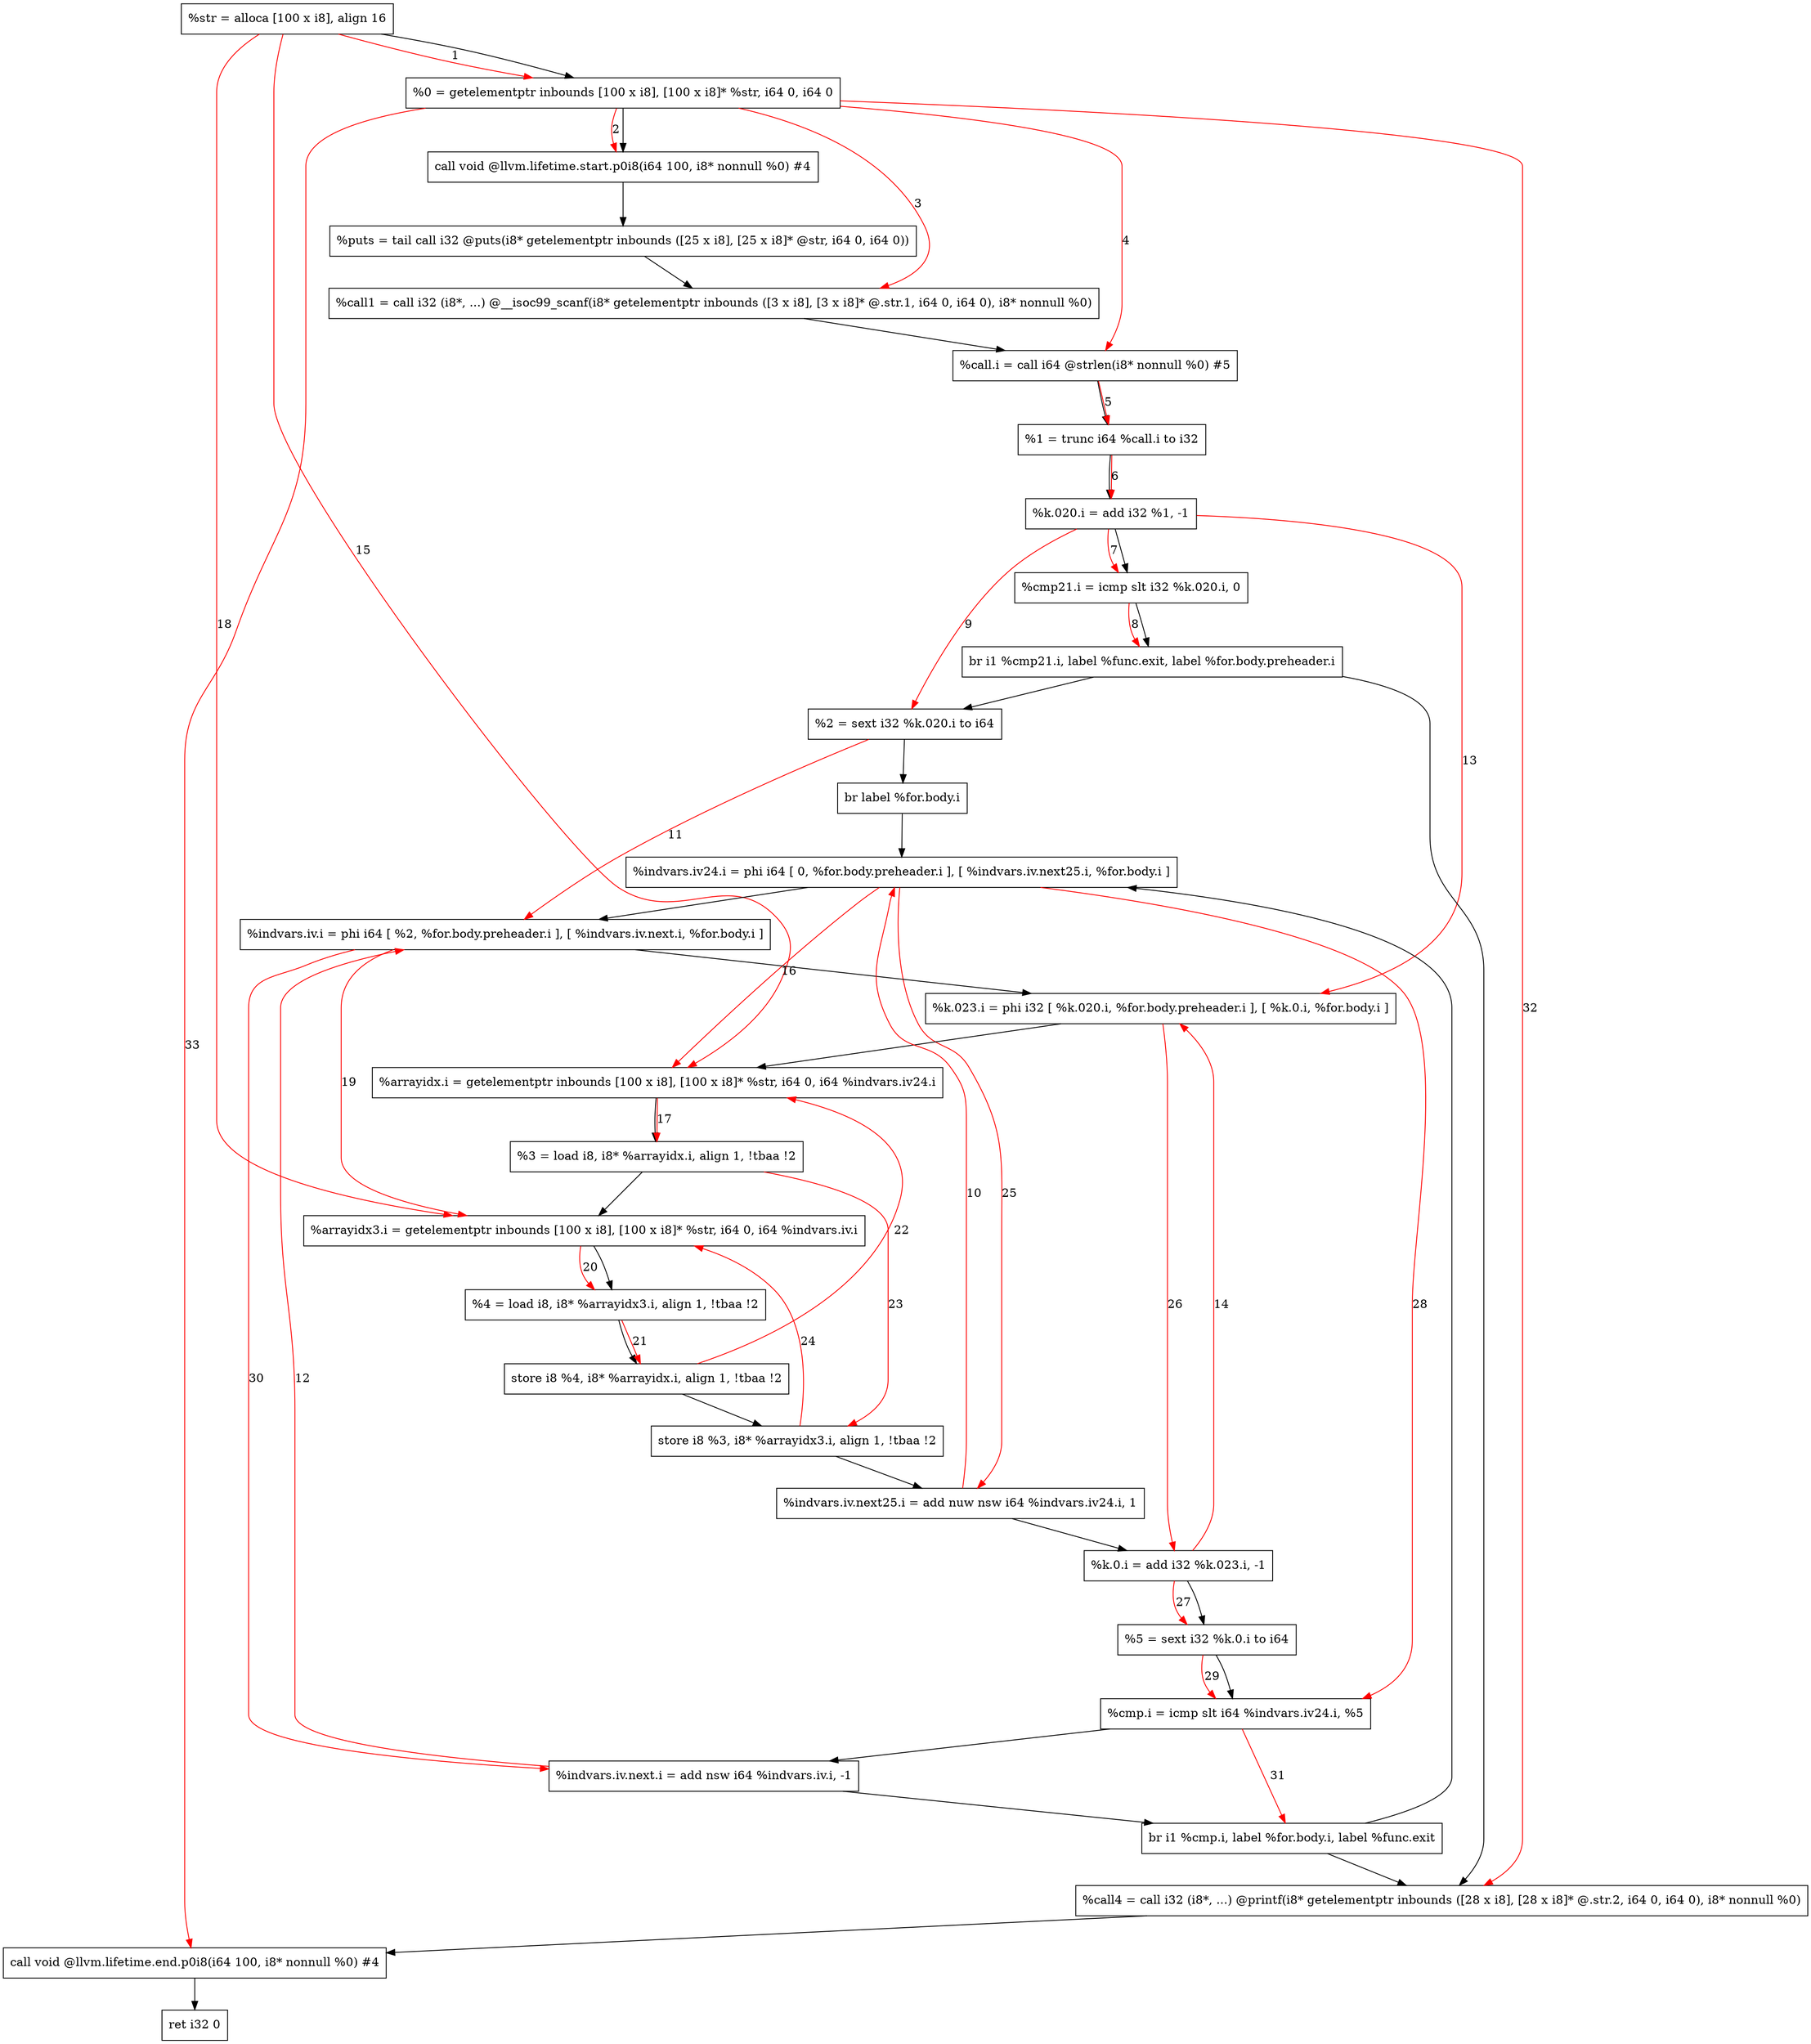 digraph "CDFG for'main' function" {
	Node0x55e88f2ce118[shape=record, label="  %str = alloca [100 x i8], align 16"]
	Node0x55e88f2d0598[shape=record, label="  %0 = getelementptr inbounds [100 x i8], [100 x i8]* %str, i64 0, i64 0"]
	Node0x55e88f2d07e8[shape=record, label="  call void @llvm.lifetime.start.p0i8(i64 100, i8* nonnull %0) #4"]
	Node0x55e88f2d0be0[shape=record, label="  %puts = tail call i32 @puts(i8* getelementptr inbounds ([25 x i8], [25 x i8]* @str, i64 0, i64 0))"]
	Node0x55e88f2d0e88[shape=record, label="  %call1 = call i32 (i8*, ...) @__isoc99_scanf(i8* getelementptr inbounds ([3 x i8], [3 x i8]* @.str.1, i64 0, i64 0), i8* nonnull %0)"]
	Node0x55e88f2d0fe0[shape=record, label="  %call.i = call i64 @strlen(i8* nonnull %0) #5"]
	Node0x55e88f2d1098[shape=record, label="  %1 = trunc i64 %call.i to i32"]
	Node0x55e88f2d1130[shape=record, label="  %k.020.i = add i32 %1, -1"]
	Node0x55e88f2d11a0[shape=record, label="  %cmp21.i = icmp slt i32 %k.020.i, 0"]
	Node0x55e88f2d1458[shape=record, label="  br i1 %cmp21.i, label %func.exit, label %for.body.preheader.i"]
	Node0x55e88f2d13a8[shape=record, label="  %2 = sext i32 %k.020.i to i64"]
	Node0x55e88f2d15c8[shape=record, label="  br label %for.body.i"]
	Node0x55e88f2d1678[shape=record, label="  %indvars.iv24.i = phi i64 [ 0, %for.body.preheader.i ], [ %indvars.iv.next25.i, %for.body.i ]"]
	Node0x55e88f2d1808[shape=record, label="  %indvars.iv.i = phi i64 [ %2, %for.body.preheader.i ], [ %indvars.iv.next.i, %for.body.i ]"]
	Node0x55e88f2d1988[shape=record, label="  %k.023.i = phi i32 [ %k.020.i, %for.body.preheader.i ], [ %k.0.i, %for.body.i ]"]
	Node0x55e88f2d1c28[shape=record, label="  %arrayidx.i = getelementptr inbounds [100 x i8], [100 x i8]* %str, i64 0, i64 %indvars.iv24.i"]
	Node0x55e88f2d1c98[shape=record, label="  %3 = load i8, i8* %arrayidx.i, align 1, !tbaa !2"]
	Node0x55e88f2d1d28[shape=record, label="  %arrayidx3.i = getelementptr inbounds [100 x i8], [100 x i8]* %str, i64 0, i64 %indvars.iv.i"]
	Node0x55e88f2d1dc8[shape=record, label="  %4 = load i8, i8* %arrayidx3.i, align 1, !tbaa !2"]
	Node0x55e88f2d1e90[shape=record, label="  store i8 %4, i8* %arrayidx.i, align 1, !tbaa !2"]
	Node0x55e88f2d1f10[shape=record, label="  store i8 %3, i8* %arrayidx3.i, align 1, !tbaa !2"]
	Node0x55e88f2d1f90[shape=record, label="  %indvars.iv.next25.i = add nuw nsw i64 %indvars.iv24.i, 1"]
	Node0x55e88f2d2000[shape=record, label="  %k.0.i = add i32 %k.023.i, -1"]
	Node0x55e88f2d1938[shape=record, label="  %5 = sext i32 %k.0.i to i64"]
	Node0x55e88f2d2070[shape=record, label="  %cmp.i = icmp slt i64 %indvars.iv24.i, %5"]
	Node0x55e88f2d20e0[shape=record, label="  %indvars.iv.next.i = add nsw i64 %indvars.iv.i, -1"]
	Node0x55e88f2d2168[shape=record, label="  br i1 %cmp.i, label %for.body.i, label %func.exit"]
	Node0x55e88f2d2308[shape=record, label="  %call4 = call i32 (i8*, ...) @printf(i8* getelementptr inbounds ([28 x i8], [28 x i8]* @.str.2, i64 0, i64 0), i8* nonnull %0)"]
	Node0x55e88f2d2c88[shape=record, label="  call void @llvm.lifetime.end.p0i8(i64 100, i8* nonnull %0) #4"]
	Node0x55e88f2d17b8[shape=record, label="  ret i32 0"]
	Node0x55e88f2ce118 -> Node0x55e88f2d0598
	Node0x55e88f2d0598 -> Node0x55e88f2d07e8
	Node0x55e88f2d07e8 -> Node0x55e88f2d0be0
	Node0x55e88f2d0be0 -> Node0x55e88f2d0e88
	Node0x55e88f2d0e88 -> Node0x55e88f2d0fe0
	Node0x55e88f2d0fe0 -> Node0x55e88f2d1098
	Node0x55e88f2d1098 -> Node0x55e88f2d1130
	Node0x55e88f2d1130 -> Node0x55e88f2d11a0
	Node0x55e88f2d11a0 -> Node0x55e88f2d1458
	Node0x55e88f2d1458 -> Node0x55e88f2d2308
	Node0x55e88f2d1458 -> Node0x55e88f2d13a8
	Node0x55e88f2d13a8 -> Node0x55e88f2d15c8
	Node0x55e88f2d15c8 -> Node0x55e88f2d1678
	Node0x55e88f2d1678 -> Node0x55e88f2d1808
	Node0x55e88f2d1808 -> Node0x55e88f2d1988
	Node0x55e88f2d1988 -> Node0x55e88f2d1c28
	Node0x55e88f2d1c28 -> Node0x55e88f2d1c98
	Node0x55e88f2d1c98 -> Node0x55e88f2d1d28
	Node0x55e88f2d1d28 -> Node0x55e88f2d1dc8
	Node0x55e88f2d1dc8 -> Node0x55e88f2d1e90
	Node0x55e88f2d1e90 -> Node0x55e88f2d1f10
	Node0x55e88f2d1f10 -> Node0x55e88f2d1f90
	Node0x55e88f2d1f90 -> Node0x55e88f2d2000
	Node0x55e88f2d2000 -> Node0x55e88f2d1938
	Node0x55e88f2d1938 -> Node0x55e88f2d2070
	Node0x55e88f2d2070 -> Node0x55e88f2d20e0
	Node0x55e88f2d20e0 -> Node0x55e88f2d2168
	Node0x55e88f2d2168 -> Node0x55e88f2d1678
	Node0x55e88f2d2168 -> Node0x55e88f2d2308
	Node0x55e88f2d2308 -> Node0x55e88f2d2c88
	Node0x55e88f2d2c88 -> Node0x55e88f2d17b8
edge [color=red]
	Node0x55e88f2ce118 -> Node0x55e88f2d0598[label="1"]
	Node0x55e88f2d0598 -> Node0x55e88f2d07e8[label="2"]
	Node0x55e88f2d0598 -> Node0x55e88f2d0e88[label="3"]
	Node0x55e88f2d0598 -> Node0x55e88f2d0fe0[label="4"]
	Node0x55e88f2d0fe0 -> Node0x55e88f2d1098[label="5"]
	Node0x55e88f2d1098 -> Node0x55e88f2d1130[label="6"]
	Node0x55e88f2d1130 -> Node0x55e88f2d11a0[label="7"]
	Node0x55e88f2d11a0 -> Node0x55e88f2d1458[label="8"]
	Node0x55e88f2d1130 -> Node0x55e88f2d13a8[label="9"]
	Node0x55e88f2d1f90 -> Node0x55e88f2d1678[label="10"]
	Node0x55e88f2d13a8 -> Node0x55e88f2d1808[label="11"]
	Node0x55e88f2d20e0 -> Node0x55e88f2d1808[label="12"]
	Node0x55e88f2d1130 -> Node0x55e88f2d1988[label="13"]
	Node0x55e88f2d2000 -> Node0x55e88f2d1988[label="14"]
	Node0x55e88f2ce118 -> Node0x55e88f2d1c28[label="15"]
	Node0x55e88f2d1678 -> Node0x55e88f2d1c28[label="16"]
	Node0x55e88f2d1c28 -> Node0x55e88f2d1c98[label="17"]
	Node0x55e88f2ce118 -> Node0x55e88f2d1d28[label="18"]
	Node0x55e88f2d1808 -> Node0x55e88f2d1d28[label="19"]
	Node0x55e88f2d1d28 -> Node0x55e88f2d1dc8[label="20"]
	Node0x55e88f2d1dc8 -> Node0x55e88f2d1e90[label="21"]
	Node0x55e88f2d1e90 -> Node0x55e88f2d1c28[label="22"]
	Node0x55e88f2d1c98 -> Node0x55e88f2d1f10[label="23"]
	Node0x55e88f2d1f10 -> Node0x55e88f2d1d28[label="24"]
	Node0x55e88f2d1678 -> Node0x55e88f2d1f90[label="25"]
	Node0x55e88f2d1988 -> Node0x55e88f2d2000[label="26"]
	Node0x55e88f2d2000 -> Node0x55e88f2d1938[label="27"]
	Node0x55e88f2d1678 -> Node0x55e88f2d2070[label="28"]
	Node0x55e88f2d1938 -> Node0x55e88f2d2070[label="29"]
	Node0x55e88f2d1808 -> Node0x55e88f2d20e0[label="30"]
	Node0x55e88f2d2070 -> Node0x55e88f2d2168[label="31"]
	Node0x55e88f2d0598 -> Node0x55e88f2d2308[label="32"]
	Node0x55e88f2d0598 -> Node0x55e88f2d2c88[label="33"]
}

